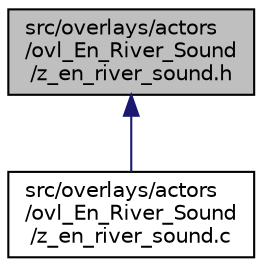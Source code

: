 digraph "src/overlays/actors/ovl_En_River_Sound/z_en_river_sound.h"
{
 // LATEX_PDF_SIZE
  edge [fontname="Helvetica",fontsize="10",labelfontname="Helvetica",labelfontsize="10"];
  node [fontname="Helvetica",fontsize="10",shape=record];
  Node1 [label="src/overlays/actors\l/ovl_En_River_Sound\l/z_en_river_sound.h",height=0.2,width=0.4,color="black", fillcolor="grey75", style="filled", fontcolor="black",tooltip=" "];
  Node1 -> Node2 [dir="back",color="midnightblue",fontsize="10",style="solid",fontname="Helvetica"];
  Node2 [label="src/overlays/actors\l/ovl_En_River_Sound\l/z_en_river_sound.c",height=0.2,width=0.4,color="black", fillcolor="white", style="filled",URL="$d5/d11/z__en__river__sound_8c.html",tooltip=" "];
}

